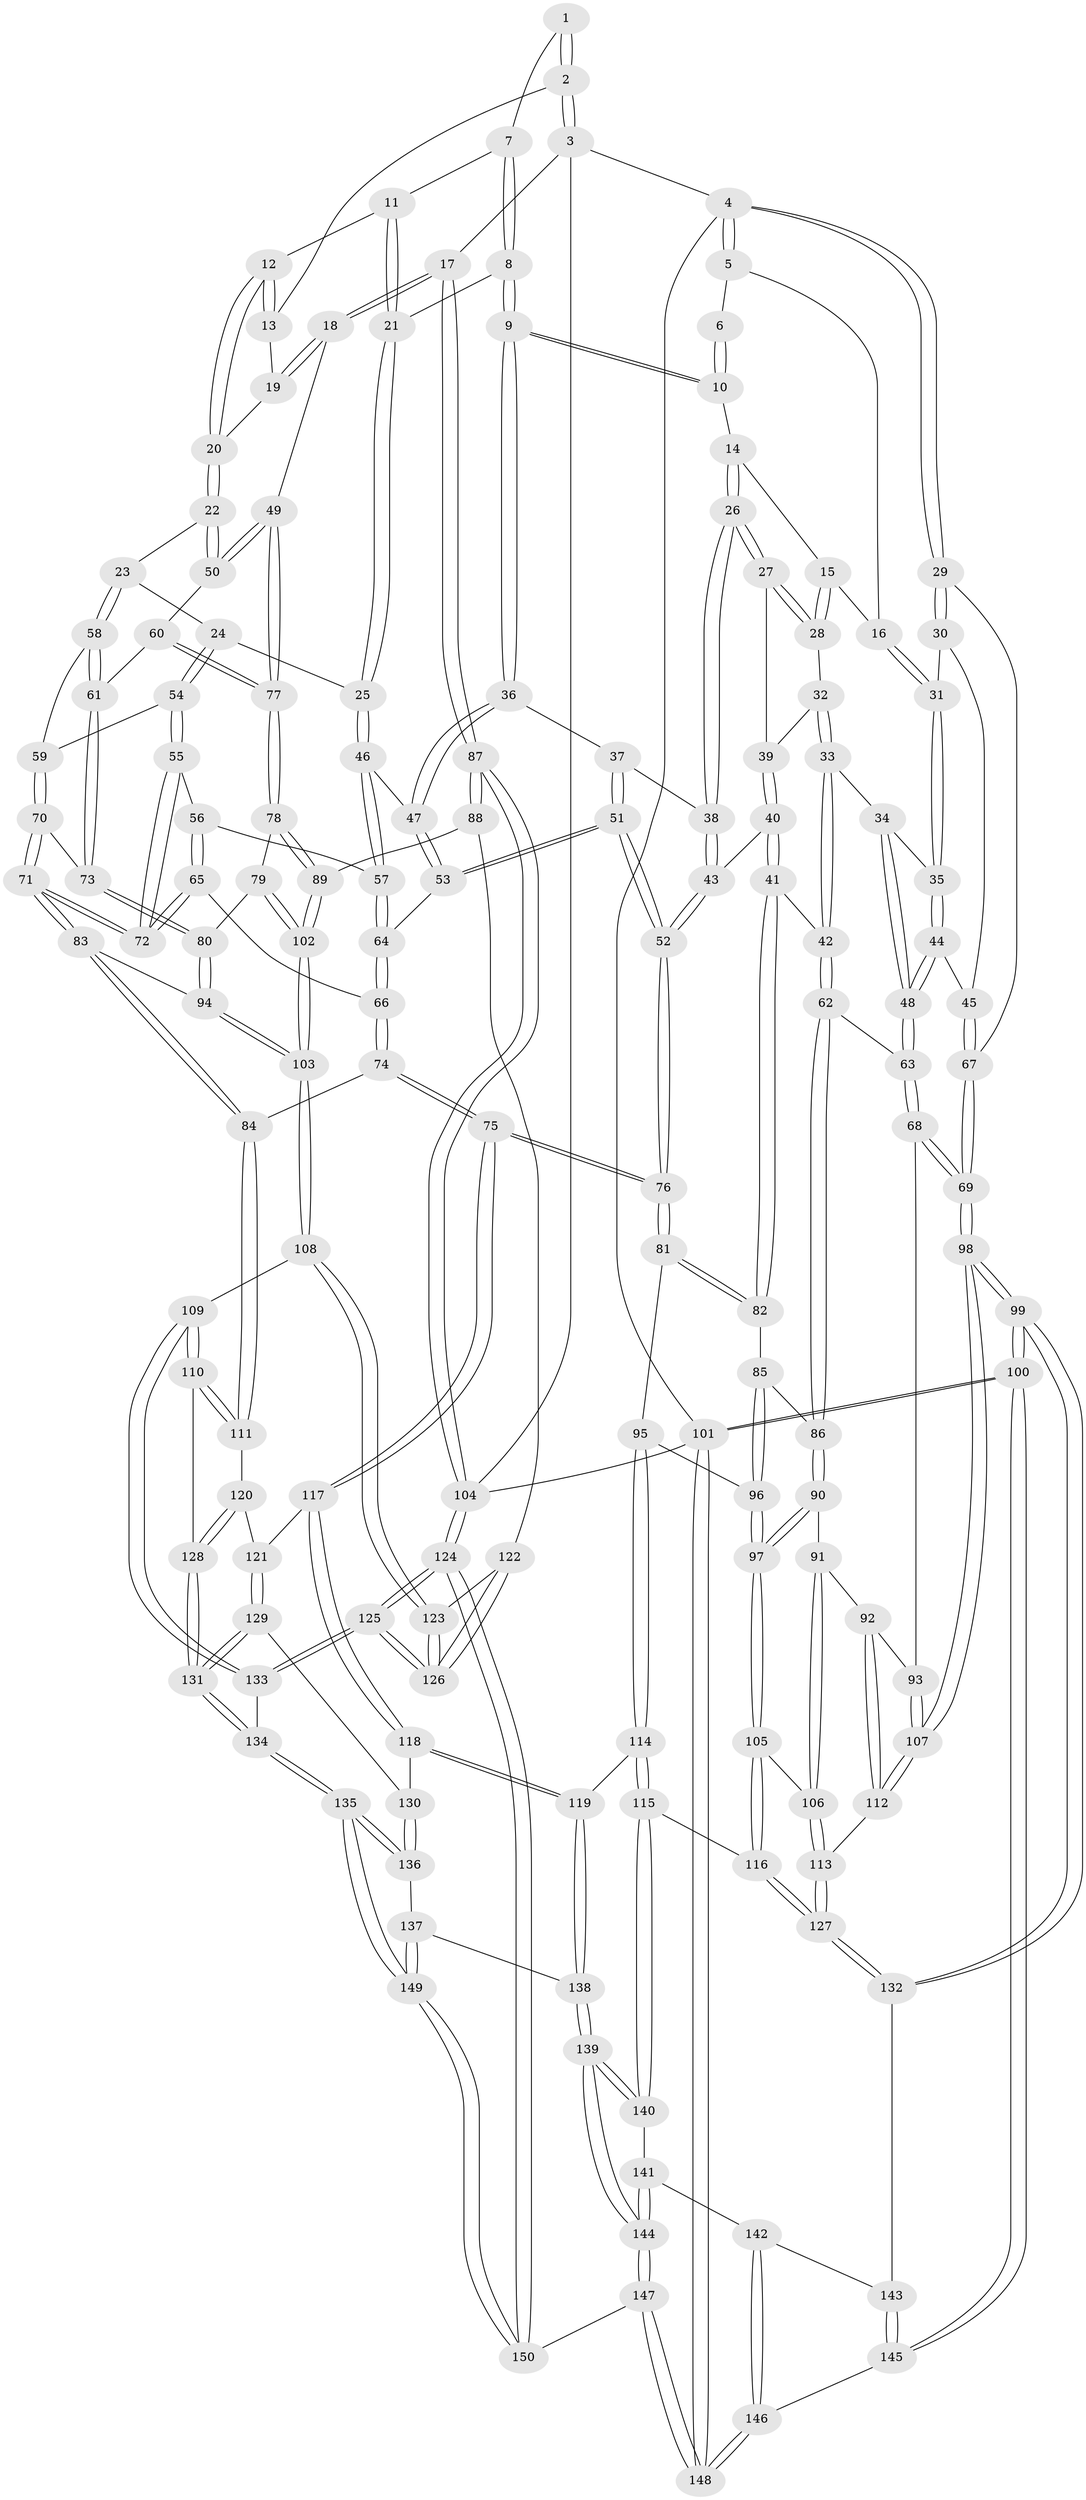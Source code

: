 // coarse degree distribution, {3: 0.8113207547169812, 4: 0.1792452830188679, 2: 0.009433962264150943}
// Generated by graph-tools (version 1.1) at 2025/38/03/04/25 23:38:23]
// undirected, 150 vertices, 372 edges
graph export_dot {
  node [color=gray90,style=filled];
  1 [pos="+0.6543327669645267+0"];
  2 [pos="+0.9977505458834561+0"];
  3 [pos="+1+0"];
  4 [pos="+0+0"];
  5 [pos="+0.2799577717896968+0"];
  6 [pos="+0.5388503280663367+0"];
  7 [pos="+0.6545861588657603+0"];
  8 [pos="+0.6263285307169878+0.18031062157532488"];
  9 [pos="+0.5367759824554685+0.19716654332594943"];
  10 [pos="+0.505188317461216+0.15854938358656295"];
  11 [pos="+0.7239229381187845+0.15202217929235254"];
  12 [pos="+0.8118958984830325+0.14806637244365475"];
  13 [pos="+0.8339653706522276+0.10754142612336817"];
  14 [pos="+0.424850523466709+0.14900854583666095"];
  15 [pos="+0.2587781567703328+0.04786684334476953"];
  16 [pos="+0.2527123099262588+0.04112455899477105"];
  17 [pos="+1+0.2471846786751091"];
  18 [pos="+1+0.28352649597645035"];
  19 [pos="+0.9128675022269941+0.17740294130705725"];
  20 [pos="+0.8246188083544324+0.2271000956317505"];
  21 [pos="+0.6510283962832213+0.19159841922843054"];
  22 [pos="+0.8291895705065572+0.26772448793800246"];
  23 [pos="+0.7921636874660909+0.29366613237256123"];
  24 [pos="+0.7730235122174216+0.29258783864390886"];
  25 [pos="+0.6887351052183724+0.2641995861044124"];
  26 [pos="+0.3940312810086042+0.23641124412881098"];
  27 [pos="+0.38319266440648503+0.23310046359649278"];
  28 [pos="+0.30032212671739195+0.15317561683241174"];
  29 [pos="+0+0"];
  30 [pos="+0.09546737478215621+0.12085525715198302"];
  31 [pos="+0.1699669851479109+0.13244288972853108"];
  32 [pos="+0.30943344781209536+0.2181062440201854"];
  33 [pos="+0.27673622381175284+0.3242072927522544"];
  34 [pos="+0.16692764127844387+0.17103095364868062"];
  35 [pos="+0.1640201121033876+0.16042811614780852"];
  36 [pos="+0.523406271085929+0.2386907407475269"];
  37 [pos="+0.485285771131313+0.2641002451791496"];
  38 [pos="+0.4156420626055957+0.27417973671436585"];
  39 [pos="+0.34379570406586163+0.24690829852220528"];
  40 [pos="+0.32695803037152354+0.38076570208003757"];
  41 [pos="+0.3102114387880215+0.3830445497318271"];
  42 [pos="+0.29380536612592417+0.37894164528004515"];
  43 [pos="+0.33571624391670996+0.38071965098467336"];
  44 [pos="+0.012204118091127128+0.2813357499115944"];
  45 [pos="+0+0.2727152896671001"];
  46 [pos="+0.6235945063641053+0.34760824843312205"];
  47 [pos="+0.5788705959950519+0.33927154528629205"];
  48 [pos="+0.1385006084014364+0.4033550731772108"];
  49 [pos="+1+0.29043466494974335"];
  50 [pos="+1+0.30918150810808637"];
  51 [pos="+0.46727700232957603+0.4044518735445522"];
  52 [pos="+0.4343631881143569+0.42854123556910195"];
  53 [pos="+0.5294288168616859+0.3885612889228666"];
  54 [pos="+0.6807811164872093+0.39706201397264507"];
  55 [pos="+0.6722797098918455+0.4007352184900558"];
  56 [pos="+0.6317331192146867+0.36074641823863185"];
  57 [pos="+0.631364014764068+0.3602717232019574"];
  58 [pos="+0.795295258367621+0.3829712444014226"];
  59 [pos="+0.7835333230127667+0.40006520746537144"];
  60 [pos="+0.9030480731864977+0.4195087403409006"];
  61 [pos="+0.8861788437155015+0.42457277357291523"];
  62 [pos="+0.15520816533635423+0.4238000753189762"];
  63 [pos="+0.14651087459578807+0.420635973487581"];
  64 [pos="+0.5717706337004873+0.4426062560638805"];
  65 [pos="+0.589540518842876+0.46260519046572296"];
  66 [pos="+0.5820104316991682+0.46389410258718294"];
  67 [pos="+0+0.2780135612669354"];
  68 [pos="+0+0.5044937315728657"];
  69 [pos="+0+0.494007453123995"];
  70 [pos="+0.7766093328205961+0.442991709500685"];
  71 [pos="+0.690653346487964+0.49092266169193105"];
  72 [pos="+0.6741046627397512+0.46542017419702014"];
  73 [pos="+0.8313792317635335+0.4994391408269818"];
  74 [pos="+0.5140890479426091+0.5608358494766714"];
  75 [pos="+0.4878776708771783+0.5641832067427721"];
  76 [pos="+0.47282327199530777+0.5544813934219094"];
  77 [pos="+0.9445379827307063+0.5231005012540133"];
  78 [pos="+0.9451903908305065+0.5530284729946005"];
  79 [pos="+0.8505818639626403+0.5422172676827851"];
  80 [pos="+0.8324141178982212+0.5223932197454062"];
  81 [pos="+0.3903094090500593+0.5773642676799526"];
  82 [pos="+0.3118915413445132+0.4946289470567175"];
  83 [pos="+0.6939957055921752+0.5510978847633773"];
  84 [pos="+0.6268457313980941+0.5932879303751021"];
  85 [pos="+0.2839889886510173+0.5326223521421397"];
  86 [pos="+0.1777408700168928+0.5042398775202618"];
  87 [pos="+1+0.5858742752517635"];
  88 [pos="+0.9918388966258939+0.5895368367768985"];
  89 [pos="+0.9684821180438304+0.5755293313548375"];
  90 [pos="+0.1780636239218153+0.5373286119541059"];
  91 [pos="+0.13952114719515793+0.5867474064283885"];
  92 [pos="+0.09413508214486258+0.6079770691669367"];
  93 [pos="+0.029139911675897915+0.5626364225149493"];
  94 [pos="+0.7018125745529409+0.5544384870584204"];
  95 [pos="+0.3624596437049477+0.5983257919205961"];
  96 [pos="+0.2882235944618111+0.5980076100401505"];
  97 [pos="+0.25537738052508413+0.6180364790798625"];
  98 [pos="+0+0.8931165002293866"];
  99 [pos="+0+1"];
  100 [pos="+0+1"];
  101 [pos="+0+1"];
  102 [pos="+0.8086148277713916+0.6739938921623327"];
  103 [pos="+0.8030847963067607+0.6833907043976654"];
  104 [pos="+1+1"];
  105 [pos="+0.2441567663712618+0.6540536298060079"];
  106 [pos="+0.18972789693339479+0.6613067425270914"];
  107 [pos="+0.01836571676669433+0.7087275762420441"];
  108 [pos="+0.8038671418277028+0.7179955013982438"];
  109 [pos="+0.7945907921042661+0.7229839276115227"];
  110 [pos="+0.7640045640249886+0.7193940808296858"];
  111 [pos="+0.6334438602128092+0.6482849166577317"];
  112 [pos="+0.09359489749835642+0.689573033671135"];
  113 [pos="+0.12498104397293959+0.7083425212739327"];
  114 [pos="+0.35495337370024815+0.7620179851828891"];
  115 [pos="+0.3253016777865226+0.7703774136523232"];
  116 [pos="+0.29576727023862986+0.7614168532703236"];
  117 [pos="+0.4838068126697716+0.6619554600234482"];
  118 [pos="+0.43405005173178496+0.7695475549028462"];
  119 [pos="+0.4327098726442186+0.7704445939794622"];
  120 [pos="+0.6079562134033885+0.7091783157488833"];
  121 [pos="+0.6023784053466105+0.714022076073211"];
  122 [pos="+0.9508975356377964+0.6665944532488525"];
  123 [pos="+0.8218214229908087+0.7264123374616446"];
  124 [pos="+1+1"];
  125 [pos="+1+1"];
  126 [pos="+1+1"];
  127 [pos="+0.16483297233773744+0.8084966479587229"];
  128 [pos="+0.6781531665658778+0.7423066031996252"];
  129 [pos="+0.5804999195205115+0.7757889081642476"];
  130 [pos="+0.560538441591355+0.7839187097812319"];
  131 [pos="+0.6459074270195474+0.8191520099717305"];
  132 [pos="+0.14741526611207495+0.8388147930083115"];
  133 [pos="+0.7074737332924319+0.883203877490001"];
  134 [pos="+0.6897679922582928+0.8827038437072986"];
  135 [pos="+0.6305985770974366+0.9202665759864811"];
  136 [pos="+0.5577214309829281+0.8548033608255041"];
  137 [pos="+0.4649347127262716+0.902105273039284"];
  138 [pos="+0.4624467335335032+0.900288877033506"];
  139 [pos="+0.36647294134635117+0.9429391808183336"];
  140 [pos="+0.3243520785418703+0.7806470573797386"];
  141 [pos="+0.2752313248699977+0.908650292584933"];
  142 [pos="+0.21178228451951311+0.9124383664551154"];
  143 [pos="+0.18062359551469268+0.886995696631999"];
  144 [pos="+0.34155947582596513+0.9717971311264948"];
  145 [pos="+0.15065685229522172+0.9580812621916382"];
  146 [pos="+0.2212010460053451+1"];
  147 [pos="+0.30455977536976714+1"];
  148 [pos="+0.26873914104242824+1"];
  149 [pos="+0.5525870553980521+1"];
  150 [pos="+0.5449955583607909+1"];
  1 -- 2;
  1 -- 2;
  1 -- 7;
  2 -- 3;
  2 -- 3;
  2 -- 13;
  3 -- 4;
  3 -- 17;
  3 -- 104;
  4 -- 5;
  4 -- 5;
  4 -- 29;
  4 -- 29;
  4 -- 101;
  5 -- 6;
  5 -- 16;
  6 -- 10;
  6 -- 10;
  7 -- 8;
  7 -- 8;
  7 -- 11;
  8 -- 9;
  8 -- 9;
  8 -- 21;
  9 -- 10;
  9 -- 10;
  9 -- 36;
  9 -- 36;
  10 -- 14;
  11 -- 12;
  11 -- 21;
  11 -- 21;
  12 -- 13;
  12 -- 13;
  12 -- 20;
  12 -- 20;
  13 -- 19;
  14 -- 15;
  14 -- 26;
  14 -- 26;
  15 -- 16;
  15 -- 28;
  15 -- 28;
  16 -- 31;
  16 -- 31;
  17 -- 18;
  17 -- 18;
  17 -- 87;
  17 -- 87;
  18 -- 19;
  18 -- 19;
  18 -- 49;
  19 -- 20;
  20 -- 22;
  20 -- 22;
  21 -- 25;
  21 -- 25;
  22 -- 23;
  22 -- 50;
  22 -- 50;
  23 -- 24;
  23 -- 58;
  23 -- 58;
  24 -- 25;
  24 -- 54;
  24 -- 54;
  25 -- 46;
  25 -- 46;
  26 -- 27;
  26 -- 27;
  26 -- 38;
  26 -- 38;
  27 -- 28;
  27 -- 28;
  27 -- 39;
  28 -- 32;
  29 -- 30;
  29 -- 30;
  29 -- 67;
  30 -- 31;
  30 -- 45;
  31 -- 35;
  31 -- 35;
  32 -- 33;
  32 -- 33;
  32 -- 39;
  33 -- 34;
  33 -- 42;
  33 -- 42;
  34 -- 35;
  34 -- 48;
  34 -- 48;
  35 -- 44;
  35 -- 44;
  36 -- 37;
  36 -- 47;
  36 -- 47;
  37 -- 38;
  37 -- 51;
  37 -- 51;
  38 -- 43;
  38 -- 43;
  39 -- 40;
  39 -- 40;
  40 -- 41;
  40 -- 41;
  40 -- 43;
  41 -- 42;
  41 -- 82;
  41 -- 82;
  42 -- 62;
  42 -- 62;
  43 -- 52;
  43 -- 52;
  44 -- 45;
  44 -- 48;
  44 -- 48;
  45 -- 67;
  45 -- 67;
  46 -- 47;
  46 -- 57;
  46 -- 57;
  47 -- 53;
  47 -- 53;
  48 -- 63;
  48 -- 63;
  49 -- 50;
  49 -- 50;
  49 -- 77;
  49 -- 77;
  50 -- 60;
  51 -- 52;
  51 -- 52;
  51 -- 53;
  51 -- 53;
  52 -- 76;
  52 -- 76;
  53 -- 64;
  54 -- 55;
  54 -- 55;
  54 -- 59;
  55 -- 56;
  55 -- 72;
  55 -- 72;
  56 -- 57;
  56 -- 65;
  56 -- 65;
  57 -- 64;
  57 -- 64;
  58 -- 59;
  58 -- 61;
  58 -- 61;
  59 -- 70;
  59 -- 70;
  60 -- 61;
  60 -- 77;
  60 -- 77;
  61 -- 73;
  61 -- 73;
  62 -- 63;
  62 -- 86;
  62 -- 86;
  63 -- 68;
  63 -- 68;
  64 -- 66;
  64 -- 66;
  65 -- 66;
  65 -- 72;
  65 -- 72;
  66 -- 74;
  66 -- 74;
  67 -- 69;
  67 -- 69;
  68 -- 69;
  68 -- 69;
  68 -- 93;
  69 -- 98;
  69 -- 98;
  70 -- 71;
  70 -- 71;
  70 -- 73;
  71 -- 72;
  71 -- 72;
  71 -- 83;
  71 -- 83;
  73 -- 80;
  73 -- 80;
  74 -- 75;
  74 -- 75;
  74 -- 84;
  75 -- 76;
  75 -- 76;
  75 -- 117;
  75 -- 117;
  76 -- 81;
  76 -- 81;
  77 -- 78;
  77 -- 78;
  78 -- 79;
  78 -- 89;
  78 -- 89;
  79 -- 80;
  79 -- 102;
  79 -- 102;
  80 -- 94;
  80 -- 94;
  81 -- 82;
  81 -- 82;
  81 -- 95;
  82 -- 85;
  83 -- 84;
  83 -- 84;
  83 -- 94;
  84 -- 111;
  84 -- 111;
  85 -- 86;
  85 -- 96;
  85 -- 96;
  86 -- 90;
  86 -- 90;
  87 -- 88;
  87 -- 88;
  87 -- 104;
  87 -- 104;
  88 -- 89;
  88 -- 122;
  89 -- 102;
  89 -- 102;
  90 -- 91;
  90 -- 97;
  90 -- 97;
  91 -- 92;
  91 -- 106;
  91 -- 106;
  92 -- 93;
  92 -- 112;
  92 -- 112;
  93 -- 107;
  93 -- 107;
  94 -- 103;
  94 -- 103;
  95 -- 96;
  95 -- 114;
  95 -- 114;
  96 -- 97;
  96 -- 97;
  97 -- 105;
  97 -- 105;
  98 -- 99;
  98 -- 99;
  98 -- 107;
  98 -- 107;
  99 -- 100;
  99 -- 100;
  99 -- 132;
  99 -- 132;
  100 -- 101;
  100 -- 101;
  100 -- 145;
  100 -- 145;
  101 -- 148;
  101 -- 148;
  101 -- 104;
  102 -- 103;
  102 -- 103;
  103 -- 108;
  103 -- 108;
  104 -- 124;
  104 -- 124;
  105 -- 106;
  105 -- 116;
  105 -- 116;
  106 -- 113;
  106 -- 113;
  107 -- 112;
  107 -- 112;
  108 -- 109;
  108 -- 123;
  108 -- 123;
  109 -- 110;
  109 -- 110;
  109 -- 133;
  109 -- 133;
  110 -- 111;
  110 -- 111;
  110 -- 128;
  111 -- 120;
  112 -- 113;
  113 -- 127;
  113 -- 127;
  114 -- 115;
  114 -- 115;
  114 -- 119;
  115 -- 116;
  115 -- 140;
  115 -- 140;
  116 -- 127;
  116 -- 127;
  117 -- 118;
  117 -- 118;
  117 -- 121;
  118 -- 119;
  118 -- 119;
  118 -- 130;
  119 -- 138;
  119 -- 138;
  120 -- 121;
  120 -- 128;
  120 -- 128;
  121 -- 129;
  121 -- 129;
  122 -- 123;
  122 -- 126;
  122 -- 126;
  123 -- 126;
  123 -- 126;
  124 -- 125;
  124 -- 125;
  124 -- 150;
  124 -- 150;
  125 -- 126;
  125 -- 126;
  125 -- 133;
  125 -- 133;
  127 -- 132;
  127 -- 132;
  128 -- 131;
  128 -- 131;
  129 -- 130;
  129 -- 131;
  129 -- 131;
  130 -- 136;
  130 -- 136;
  131 -- 134;
  131 -- 134;
  132 -- 143;
  133 -- 134;
  134 -- 135;
  134 -- 135;
  135 -- 136;
  135 -- 136;
  135 -- 149;
  135 -- 149;
  136 -- 137;
  137 -- 138;
  137 -- 149;
  137 -- 149;
  138 -- 139;
  138 -- 139;
  139 -- 140;
  139 -- 140;
  139 -- 144;
  139 -- 144;
  140 -- 141;
  141 -- 142;
  141 -- 144;
  141 -- 144;
  142 -- 143;
  142 -- 146;
  142 -- 146;
  143 -- 145;
  143 -- 145;
  144 -- 147;
  144 -- 147;
  145 -- 146;
  146 -- 148;
  146 -- 148;
  147 -- 148;
  147 -- 148;
  147 -- 150;
  149 -- 150;
  149 -- 150;
}
